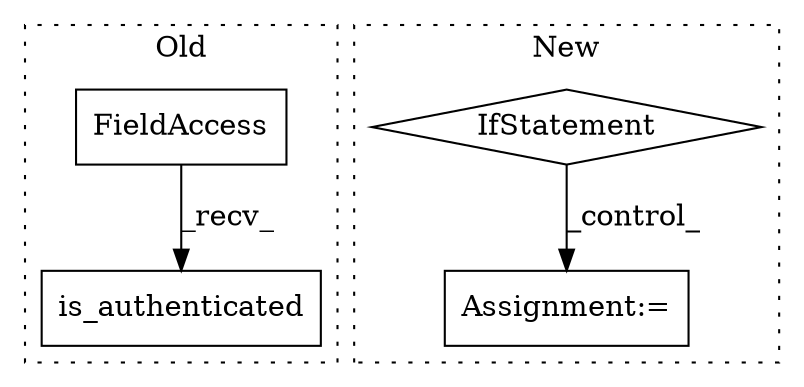 digraph G {
subgraph cluster0 {
1 [label="is_authenticated" a="32" s="1304" l="18" shape="box"];
3 [label="FieldAccess" a="22" s="1291" l="12" shape="box"];
label = "Old";
style="dotted";
}
subgraph cluster1 {
2 [label="IfStatement" a="25" s="1287,1315" l="4,2" shape="diamond"];
4 [label="Assignment:=" a="7" s="1329" l="1" shape="box"];
label = "New";
style="dotted";
}
2 -> 4 [label="_control_"];
3 -> 1 [label="_recv_"];
}